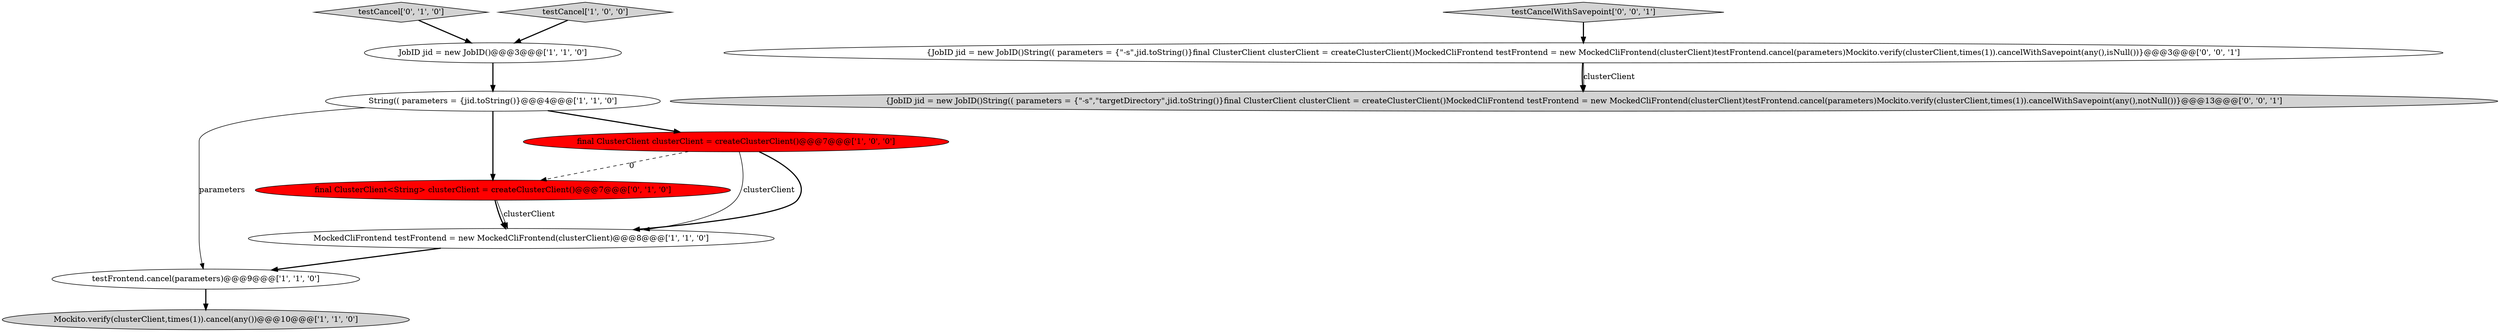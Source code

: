 digraph {
6 [style = filled, label = "String(( parameters = {jid.toString()}@@@4@@@['1', '1', '0']", fillcolor = white, shape = ellipse image = "AAA0AAABBB1BBB"];
10 [style = filled, label = "testCancelWithSavepoint['0', '0', '1']", fillcolor = lightgray, shape = diamond image = "AAA0AAABBB3BBB"];
5 [style = filled, label = "JobID jid = new JobID()@@@3@@@['1', '1', '0']", fillcolor = white, shape = ellipse image = "AAA0AAABBB1BBB"];
8 [style = filled, label = "testCancel['0', '1', '0']", fillcolor = lightgray, shape = diamond image = "AAA0AAABBB2BBB"];
3 [style = filled, label = "testFrontend.cancel(parameters)@@@9@@@['1', '1', '0']", fillcolor = white, shape = ellipse image = "AAA0AAABBB1BBB"];
2 [style = filled, label = "testCancel['1', '0', '0']", fillcolor = lightgray, shape = diamond image = "AAA0AAABBB1BBB"];
1 [style = filled, label = "MockedCliFrontend testFrontend = new MockedCliFrontend(clusterClient)@@@8@@@['1', '1', '0']", fillcolor = white, shape = ellipse image = "AAA0AAABBB1BBB"];
4 [style = filled, label = "Mockito.verify(clusterClient,times(1)).cancel(any())@@@10@@@['1', '1', '0']", fillcolor = lightgray, shape = ellipse image = "AAA0AAABBB1BBB"];
7 [style = filled, label = "final ClusterClient<String> clusterClient = createClusterClient()@@@7@@@['0', '1', '0']", fillcolor = red, shape = ellipse image = "AAA1AAABBB2BBB"];
9 [style = filled, label = "{JobID jid = new JobID()String(( parameters = {\"-s\",\"targetDirectory\",jid.toString()}final ClusterClient clusterClient = createClusterClient()MockedCliFrontend testFrontend = new MockedCliFrontend(clusterClient)testFrontend.cancel(parameters)Mockito.verify(clusterClient,times(1)).cancelWithSavepoint(any(),notNull())}@@@13@@@['0', '0', '1']", fillcolor = lightgray, shape = ellipse image = "AAA0AAABBB3BBB"];
0 [style = filled, label = "final ClusterClient clusterClient = createClusterClient()@@@7@@@['1', '0', '0']", fillcolor = red, shape = ellipse image = "AAA1AAABBB1BBB"];
11 [style = filled, label = "{JobID jid = new JobID()String(( parameters = {\"-s\",jid.toString()}final ClusterClient clusterClient = createClusterClient()MockedCliFrontend testFrontend = new MockedCliFrontend(clusterClient)testFrontend.cancel(parameters)Mockito.verify(clusterClient,times(1)).cancelWithSavepoint(any(),isNull())}@@@3@@@['0', '0', '1']", fillcolor = white, shape = ellipse image = "AAA0AAABBB3BBB"];
1->3 [style = bold, label=""];
0->1 [style = solid, label="clusterClient"];
6->0 [style = bold, label=""];
7->1 [style = bold, label=""];
5->6 [style = bold, label=""];
6->7 [style = bold, label=""];
8->5 [style = bold, label=""];
7->1 [style = solid, label="clusterClient"];
11->9 [style = bold, label=""];
0->7 [style = dashed, label="0"];
3->4 [style = bold, label=""];
0->1 [style = bold, label=""];
11->9 [style = solid, label="clusterClient"];
2->5 [style = bold, label=""];
10->11 [style = bold, label=""];
6->3 [style = solid, label="parameters"];
}
